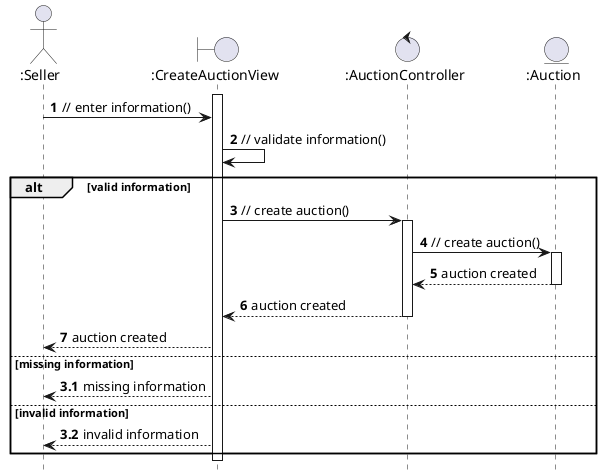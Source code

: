 @startuml create_auction
hide footbox
actor ":Seller" as seller
boundary ":CreateAuctionView" as view
control ":AuctionController" as controller
entity ":Auction" as auction

autonumber

activate view
  seller -> view: // enter information()
  view -> view: // validate information()
  alt valid information
    view -> controller ++: // create auction()
    controller -> auction ++: // create auction()
    auction --> controller --: auction created
    controller --> view --: auction created
    view --> seller: auction created


else missing information
    autonumber 3.1
    view --> seller: missing information
else invalid information
  view --> seller: invalid information
end
deactivate view


@enduml